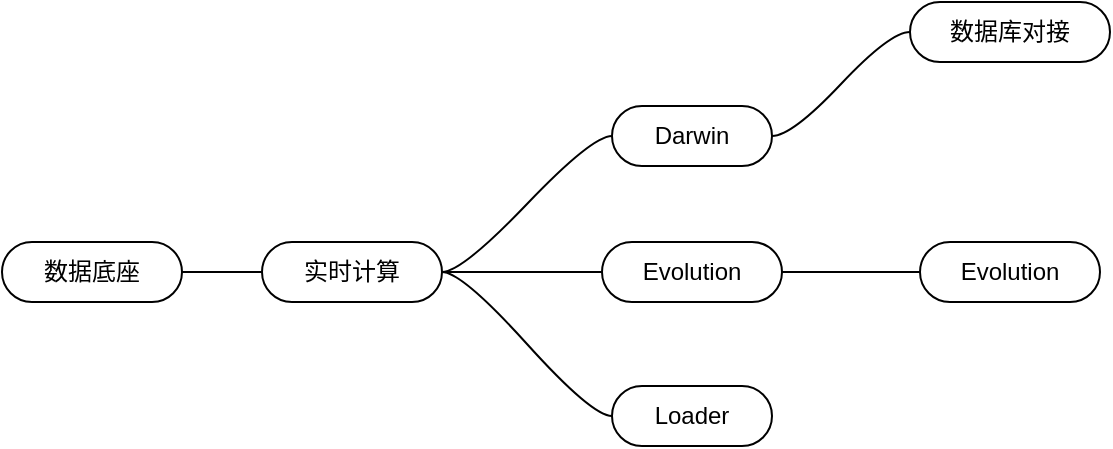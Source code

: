 <mxfile version="15.7.0" type="github">
  <diagram id="1FTK7NAMOZeuKrFusbbK" name="第 1 页">
    <mxGraphModel dx="1695" dy="482" grid="1" gridSize="10" guides="1" tooltips="1" connect="1" arrows="1" fold="1" page="1" pageScale="1" pageWidth="827" pageHeight="1169" math="0" shadow="0">
      <root>
        <mxCell id="0" />
        <mxCell id="1" parent="0" />
        <mxCell id="U3p7lJkMkSqQmF48Ks4i-43" value="Darwin" style="whiteSpace=wrap;html=1;rounded=1;arcSize=50;align=center;verticalAlign=middle;strokeWidth=1;autosize=1;spacing=4;treeFolding=1;treeMoving=1;newEdgeStyle={&quot;edgeStyle&quot;:&quot;entityRelationEdgeStyle&quot;,&quot;startArrow&quot;:&quot;none&quot;,&quot;endArrow&quot;:&quot;none&quot;,&quot;segment&quot;:10,&quot;curved&quot;:1};sketch=0;" vertex="1" parent="1">
          <mxGeometry x="236" y="230" width="80" height="30" as="geometry" />
        </mxCell>
        <mxCell id="U3p7lJkMkSqQmF48Ks4i-44" value="" style="edgeStyle=entityRelationEdgeStyle;startArrow=none;endArrow=none;segment=10;curved=1;rounded=0;exitX=1;exitY=0.5;exitDx=0;exitDy=0;" edge="1" target="U3p7lJkMkSqQmF48Ks4i-43" parent="1" source="U3p7lJkMkSqQmF48Ks4i-77">
          <mxGeometry relative="1" as="geometry">
            <mxPoint x="170" y="320" as="sourcePoint" />
          </mxGeometry>
        </mxCell>
        <mxCell id="U3p7lJkMkSqQmF48Ks4i-82" value="" style="edgeStyle=entityRelationEdgeStyle;orthogonalLoop=1;jettySize=auto;html=1;endArrow=none;endFill=0;entryX=0;entryY=0.5;entryDx=0;entryDy=0;" edge="1" parent="1" source="U3p7lJkMkSqQmF48Ks4i-60" target="U3p7lJkMkSqQmF48Ks4i-81">
          <mxGeometry relative="1" as="geometry" />
        </mxCell>
        <mxCell id="U3p7lJkMkSqQmF48Ks4i-60" value="Evolution" style="whiteSpace=wrap;html=1;rounded=1;arcSize=50;align=center;verticalAlign=middle;strokeWidth=1;autosize=1;spacing=4;treeFolding=1;treeMoving=1;newEdgeStyle={&quot;edgeStyle&quot;:&quot;entityRelationEdgeStyle&quot;,&quot;startArrow&quot;:&quot;none&quot;,&quot;endArrow&quot;:&quot;none&quot;,&quot;segment&quot;:10,&quot;curved&quot;:1};sketch=0;" vertex="1" parent="1">
          <mxGeometry x="231" y="298" width="90" height="30" as="geometry" />
        </mxCell>
        <mxCell id="U3p7lJkMkSqQmF48Ks4i-61" value="" style="edgeStyle=entityRelationEdgeStyle;startArrow=none;endArrow=none;segment=10;curved=1;rounded=0;exitX=1;exitY=0.5;exitDx=0;exitDy=0;" edge="1" target="U3p7lJkMkSqQmF48Ks4i-60" parent="1" source="U3p7lJkMkSqQmF48Ks4i-77">
          <mxGeometry relative="1" as="geometry">
            <mxPoint x="170" y="320" as="sourcePoint" />
          </mxGeometry>
        </mxCell>
        <mxCell id="U3p7lJkMkSqQmF48Ks4i-64" value="Loader" style="whiteSpace=wrap;html=1;rounded=1;arcSize=50;align=center;verticalAlign=middle;strokeWidth=1;autosize=1;spacing=4;treeFolding=1;treeMoving=1;newEdgeStyle={&quot;edgeStyle&quot;:&quot;entityRelationEdgeStyle&quot;,&quot;startArrow&quot;:&quot;none&quot;,&quot;endArrow&quot;:&quot;none&quot;,&quot;segment&quot;:10,&quot;curved&quot;:1};sketch=0;" vertex="1" parent="1">
          <mxGeometry x="236" y="370" width="80" height="30" as="geometry" />
        </mxCell>
        <mxCell id="U3p7lJkMkSqQmF48Ks4i-65" value="" style="edgeStyle=entityRelationEdgeStyle;startArrow=none;endArrow=none;segment=10;curved=1;rounded=0;exitX=1;exitY=0.5;exitDx=0;exitDy=0;" edge="1" target="U3p7lJkMkSqQmF48Ks4i-64" parent="1" source="U3p7lJkMkSqQmF48Ks4i-77">
          <mxGeometry relative="1" as="geometry">
            <mxPoint x="170" y="320" as="sourcePoint" />
          </mxGeometry>
        </mxCell>
        <mxCell id="U3p7lJkMkSqQmF48Ks4i-78" value="" style="edgeStyle=orthogonalEdgeStyle;rounded=0;orthogonalLoop=1;jettySize=auto;html=1;endArrow=none;endFill=0;" edge="1" parent="1" source="U3p7lJkMkSqQmF48Ks4i-75" target="U3p7lJkMkSqQmF48Ks4i-77">
          <mxGeometry relative="1" as="geometry" />
        </mxCell>
        <mxCell id="U3p7lJkMkSqQmF48Ks4i-75" value="数据底座" style="whiteSpace=wrap;html=1;rounded=1;arcSize=50;align=center;verticalAlign=middle;strokeWidth=1;autosize=1;spacing=4;treeFolding=1;treeMoving=1;newEdgeStyle={&quot;edgeStyle&quot;:&quot;entityRelationEdgeStyle&quot;,&quot;startArrow&quot;:&quot;none&quot;,&quot;endArrow&quot;:&quot;none&quot;,&quot;segment&quot;:10,&quot;curved&quot;:1};sketch=0;" vertex="1" parent="1">
          <mxGeometry x="-69" y="298" width="90" height="30" as="geometry" />
        </mxCell>
        <mxCell id="U3p7lJkMkSqQmF48Ks4i-77" value="实时计算" style="whiteSpace=wrap;html=1;rounded=1;arcSize=50;align=center;verticalAlign=middle;strokeWidth=1;autosize=1;spacing=4;treeFolding=1;treeMoving=1;newEdgeStyle={&quot;edgeStyle&quot;:&quot;entityRelationEdgeStyle&quot;,&quot;startArrow&quot;:&quot;none&quot;,&quot;endArrow&quot;:&quot;none&quot;,&quot;segment&quot;:10,&quot;curved&quot;:1};sketch=0;" vertex="1" parent="1">
          <mxGeometry x="61" y="298" width="90" height="30" as="geometry" />
        </mxCell>
        <mxCell id="U3p7lJkMkSqQmF48Ks4i-79" value="数据库对接" style="whiteSpace=wrap;html=1;rounded=1;arcSize=50;align=center;verticalAlign=middle;strokeWidth=1;autosize=1;spacing=4;treeFolding=1;treeMoving=1;newEdgeStyle={&quot;edgeStyle&quot;:&quot;entityRelationEdgeStyle&quot;,&quot;startArrow&quot;:&quot;none&quot;,&quot;endArrow&quot;:&quot;none&quot;,&quot;segment&quot;:10,&quot;curved&quot;:1};sketch=0;" vertex="1" parent="1">
          <mxGeometry x="385" y="178" width="100" height="30" as="geometry" />
        </mxCell>
        <mxCell id="U3p7lJkMkSqQmF48Ks4i-80" value="" style="edgeStyle=entityRelationEdgeStyle;startArrow=none;endArrow=none;segment=10;curved=1;rounded=0;exitX=1;exitY=0.5;exitDx=0;exitDy=0;" edge="1" target="U3p7lJkMkSqQmF48Ks4i-79" parent="1" source="U3p7lJkMkSqQmF48Ks4i-43">
          <mxGeometry relative="1" as="geometry">
            <mxPoint x="338" y="210" as="sourcePoint" />
          </mxGeometry>
        </mxCell>
        <mxCell id="U3p7lJkMkSqQmF48Ks4i-81" value="Evolution" style="whiteSpace=wrap;html=1;rounded=1;arcSize=50;align=center;verticalAlign=middle;strokeWidth=1;autosize=1;spacing=4;treeFolding=1;treeMoving=1;newEdgeStyle={&quot;edgeStyle&quot;:&quot;entityRelationEdgeStyle&quot;,&quot;startArrow&quot;:&quot;none&quot;,&quot;endArrow&quot;:&quot;none&quot;,&quot;segment&quot;:10,&quot;curved&quot;:1};sketch=0;" vertex="1" parent="1">
          <mxGeometry x="390" y="298" width="90" height="30" as="geometry" />
        </mxCell>
      </root>
    </mxGraphModel>
  </diagram>
</mxfile>

